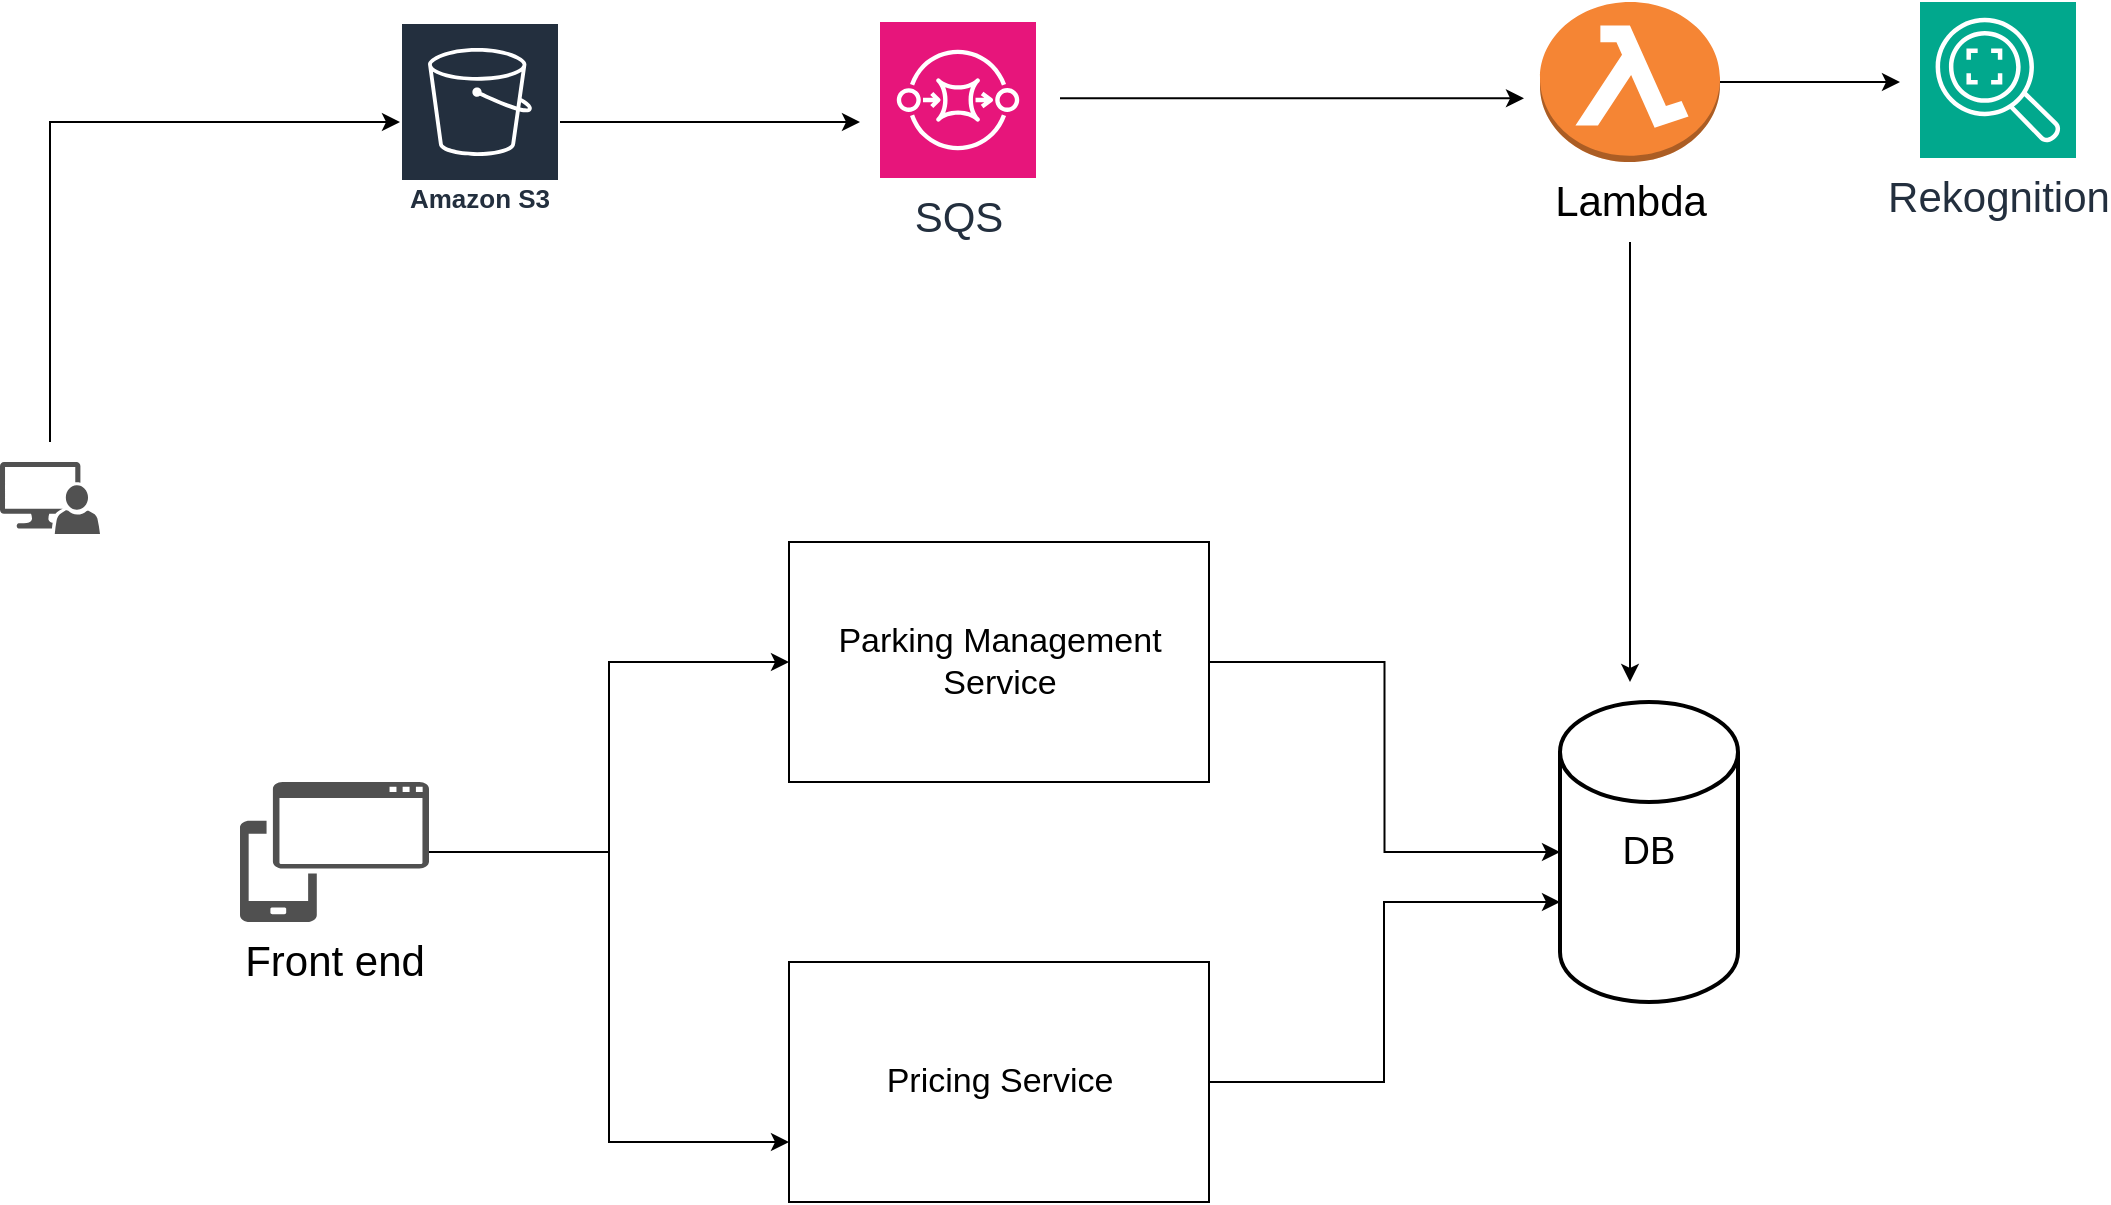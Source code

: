 <mxfile version="24.3.1" type="device">
  <diagram id="Ht1M8jgEwFfnCIfOTk4-" name="Page-1">
    <mxGraphModel dx="1710" dy="942" grid="1" gridSize="10" guides="1" tooltips="1" connect="1" arrows="1" fold="1" page="1" pageScale="1" pageWidth="1169" pageHeight="827" math="0" shadow="0">
      <root>
        <mxCell id="0" />
        <mxCell id="1" parent="0" />
        <mxCell id="k1ZdVovzNBgfZtHvy0G2-38" value="" style="edgeStyle=orthogonalEdgeStyle;rounded=0;orthogonalLoop=1;jettySize=auto;html=1;" edge="1" parent="1" source="k1ZdVovzNBgfZtHvy0G2-5">
          <mxGeometry relative="1" as="geometry">
            <mxPoint x="1000" y="130" as="targetPoint" />
          </mxGeometry>
        </mxCell>
        <mxCell id="k1ZdVovzNBgfZtHvy0G2-39" style="edgeStyle=orthogonalEdgeStyle;rounded=0;orthogonalLoop=1;jettySize=auto;html=1;" edge="1" parent="1">
          <mxGeometry relative="1" as="geometry">
            <mxPoint x="865" y="430" as="targetPoint" />
            <mxPoint x="865" y="210" as="sourcePoint" />
          </mxGeometry>
        </mxCell>
        <mxCell id="k1ZdVovzNBgfZtHvy0G2-5" value="Lambda" style="outlineConnect=0;dashed=0;verticalLabelPosition=bottom;verticalAlign=top;align=center;html=1;shape=mxgraph.aws3.lambda_function;fillColor=#F58534;gradientColor=none;fontSize=21;" vertex="1" parent="1">
          <mxGeometry x="820" y="90" width="90" height="80" as="geometry" />
        </mxCell>
        <mxCell id="k1ZdVovzNBgfZtHvy0G2-44" style="edgeStyle=orthogonalEdgeStyle;rounded=0;orthogonalLoop=1;jettySize=auto;html=1;" edge="1" parent="1">
          <mxGeometry relative="1" as="geometry">
            <mxPoint x="75" y="310" as="sourcePoint" />
            <mxPoint x="250" y="150.0" as="targetPoint" />
            <Array as="points">
              <mxPoint x="75" y="150" />
            </Array>
          </mxGeometry>
        </mxCell>
        <mxCell id="k1ZdVovzNBgfZtHvy0G2-14" value="" style="sketch=0;pointerEvents=1;shadow=0;dashed=0;html=1;strokeColor=none;labelPosition=center;verticalLabelPosition=bottom;verticalAlign=top;align=center;fillColor=#515151;shape=mxgraph.mscae.system_center.admin_console" vertex="1" parent="1">
          <mxGeometry x="50" y="320" width="50" height="36" as="geometry" />
        </mxCell>
        <mxCell id="k1ZdVovzNBgfZtHvy0G2-33" value="" style="edgeStyle=orthogonalEdgeStyle;rounded=0;orthogonalLoop=1;jettySize=auto;html=1;" edge="1" parent="1" source="k1ZdVovzNBgfZtHvy0G2-16">
          <mxGeometry relative="1" as="geometry">
            <mxPoint x="480" y="150" as="targetPoint" />
          </mxGeometry>
        </mxCell>
        <mxCell id="k1ZdVovzNBgfZtHvy0G2-16" value="Amazon S3" style="sketch=0;outlineConnect=0;fontColor=#232F3E;gradientColor=none;strokeColor=#ffffff;fillColor=#232F3E;dashed=0;verticalLabelPosition=middle;verticalAlign=bottom;align=center;html=1;whiteSpace=wrap;fontSize=13;fontStyle=1;spacing=3;shape=mxgraph.aws4.productIcon;prIcon=mxgraph.aws4.s3;" vertex="1" parent="1">
          <mxGeometry x="250" y="100" width="80" height="100" as="geometry" />
        </mxCell>
        <mxCell id="k1ZdVovzNBgfZtHvy0G2-36" value="" style="edgeStyle=orthogonalEdgeStyle;rounded=0;orthogonalLoop=1;jettySize=auto;html=1;" edge="1" parent="1">
          <mxGeometry relative="1" as="geometry">
            <mxPoint x="580" y="138.17" as="sourcePoint" />
            <mxPoint x="812" y="138.17" as="targetPoint" />
          </mxGeometry>
        </mxCell>
        <mxCell id="k1ZdVovzNBgfZtHvy0G2-17" value="SQS" style="sketch=0;points=[[0,0,0],[0.25,0,0],[0.5,0,0],[0.75,0,0],[1,0,0],[0,1,0],[0.25,1,0],[0.5,1,0],[0.75,1,0],[1,1,0],[0,0.25,0],[0,0.5,0],[0,0.75,0],[1,0.25,0],[1,0.5,0],[1,0.75,0]];outlineConnect=0;fontColor=#232F3E;fillColor=#E7157B;strokeColor=#ffffff;dashed=0;verticalLabelPosition=bottom;verticalAlign=top;align=center;html=1;fontSize=21;fontStyle=0;aspect=fixed;shape=mxgraph.aws4.resourceIcon;resIcon=mxgraph.aws4.sqs;" vertex="1" parent="1">
          <mxGeometry x="490" y="100" width="78" height="78" as="geometry" />
        </mxCell>
        <mxCell id="k1ZdVovzNBgfZtHvy0G2-18" value="Rekognition&lt;div style=&quot;font-size: 21px;&quot;&gt;&lt;br style=&quot;font-size: 21px;&quot;&gt;&lt;/div&gt;" style="sketch=0;points=[[0,0,0],[0.25,0,0],[0.5,0,0],[0.75,0,0],[1,0,0],[0,1,0],[0.25,1,0],[0.5,1,0],[0.75,1,0],[1,1,0],[0,0.25,0],[0,0.5,0],[0,0.75,0],[1,0.25,0],[1,0.5,0],[1,0.75,0]];outlineConnect=0;fontColor=#232F3E;fillColor=#01A88D;strokeColor=#ffffff;dashed=0;verticalLabelPosition=bottom;verticalAlign=top;align=center;html=1;fontSize=21;fontStyle=0;aspect=fixed;shape=mxgraph.aws4.resourceIcon;resIcon=mxgraph.aws4.rekognition_2;" vertex="1" parent="1">
          <mxGeometry x="1010" y="90" width="78" height="78" as="geometry" />
        </mxCell>
        <mxCell id="k1ZdVovzNBgfZtHvy0G2-19" value="DB" style="strokeWidth=2;html=1;shape=mxgraph.flowchart.database;whiteSpace=wrap;fontSize=19;" vertex="1" parent="1">
          <mxGeometry x="830" y="440" width="89" height="150" as="geometry" />
        </mxCell>
        <mxCell id="k1ZdVovzNBgfZtHvy0G2-48" style="edgeStyle=orthogonalEdgeStyle;rounded=0;orthogonalLoop=1;jettySize=auto;html=1;exitX=1;exitY=0.5;exitDx=0;exitDy=0;exitPerimeter=0;" edge="1" parent="1" source="k1ZdVovzNBgfZtHvy0G2-21" target="k1ZdVovzNBgfZtHvy0G2-22">
          <mxGeometry relative="1" as="geometry" />
        </mxCell>
        <mxCell id="k1ZdVovzNBgfZtHvy0G2-50" style="edgeStyle=orthogonalEdgeStyle;rounded=0;orthogonalLoop=1;jettySize=auto;html=1;entryX=0;entryY=0.75;entryDx=0;entryDy=0;" edge="1" parent="1" source="k1ZdVovzNBgfZtHvy0G2-21" target="k1ZdVovzNBgfZtHvy0G2-23">
          <mxGeometry relative="1" as="geometry" />
        </mxCell>
        <mxCell id="k1ZdVovzNBgfZtHvy0G2-21" value="Front end" style="sketch=0;pointerEvents=1;shadow=0;dashed=0;html=1;strokeColor=none;labelPosition=center;verticalLabelPosition=bottom;verticalAlign=top;align=center;fillColor=#505050;shape=mxgraph.mscae.intune.device_os;fontSize=21;" vertex="1" parent="1">
          <mxGeometry x="170" y="480" width="94.5" height="70" as="geometry" />
        </mxCell>
        <mxCell id="k1ZdVovzNBgfZtHvy0G2-22" value="Parking Management Service" style="rounded=0;whiteSpace=wrap;html=1;fontSize=17;" vertex="1" parent="1">
          <mxGeometry x="444.5" y="360" width="210" height="120" as="geometry" />
        </mxCell>
        <mxCell id="k1ZdVovzNBgfZtHvy0G2-40" style="edgeStyle=orthogonalEdgeStyle;rounded=0;orthogonalLoop=1;jettySize=auto;html=1;" edge="1" parent="1" source="k1ZdVovzNBgfZtHvy0G2-23" target="k1ZdVovzNBgfZtHvy0G2-19">
          <mxGeometry relative="1" as="geometry">
            <Array as="points">
              <mxPoint x="742" y="630" />
              <mxPoint x="742" y="540" />
            </Array>
          </mxGeometry>
        </mxCell>
        <mxCell id="k1ZdVovzNBgfZtHvy0G2-23" value="Pricing Service" style="rounded=0;whiteSpace=wrap;html=1;fontSize=17;" vertex="1" parent="1">
          <mxGeometry x="444.5" y="570" width="210" height="120" as="geometry" />
        </mxCell>
        <mxCell id="k1ZdVovzNBgfZtHvy0G2-43" style="edgeStyle=orthogonalEdgeStyle;rounded=0;orthogonalLoop=1;jettySize=auto;html=1;entryX=0;entryY=0.5;entryDx=0;entryDy=0;entryPerimeter=0;" edge="1" parent="1" source="k1ZdVovzNBgfZtHvy0G2-22" target="k1ZdVovzNBgfZtHvy0G2-19">
          <mxGeometry relative="1" as="geometry" />
        </mxCell>
      </root>
    </mxGraphModel>
  </diagram>
</mxfile>
